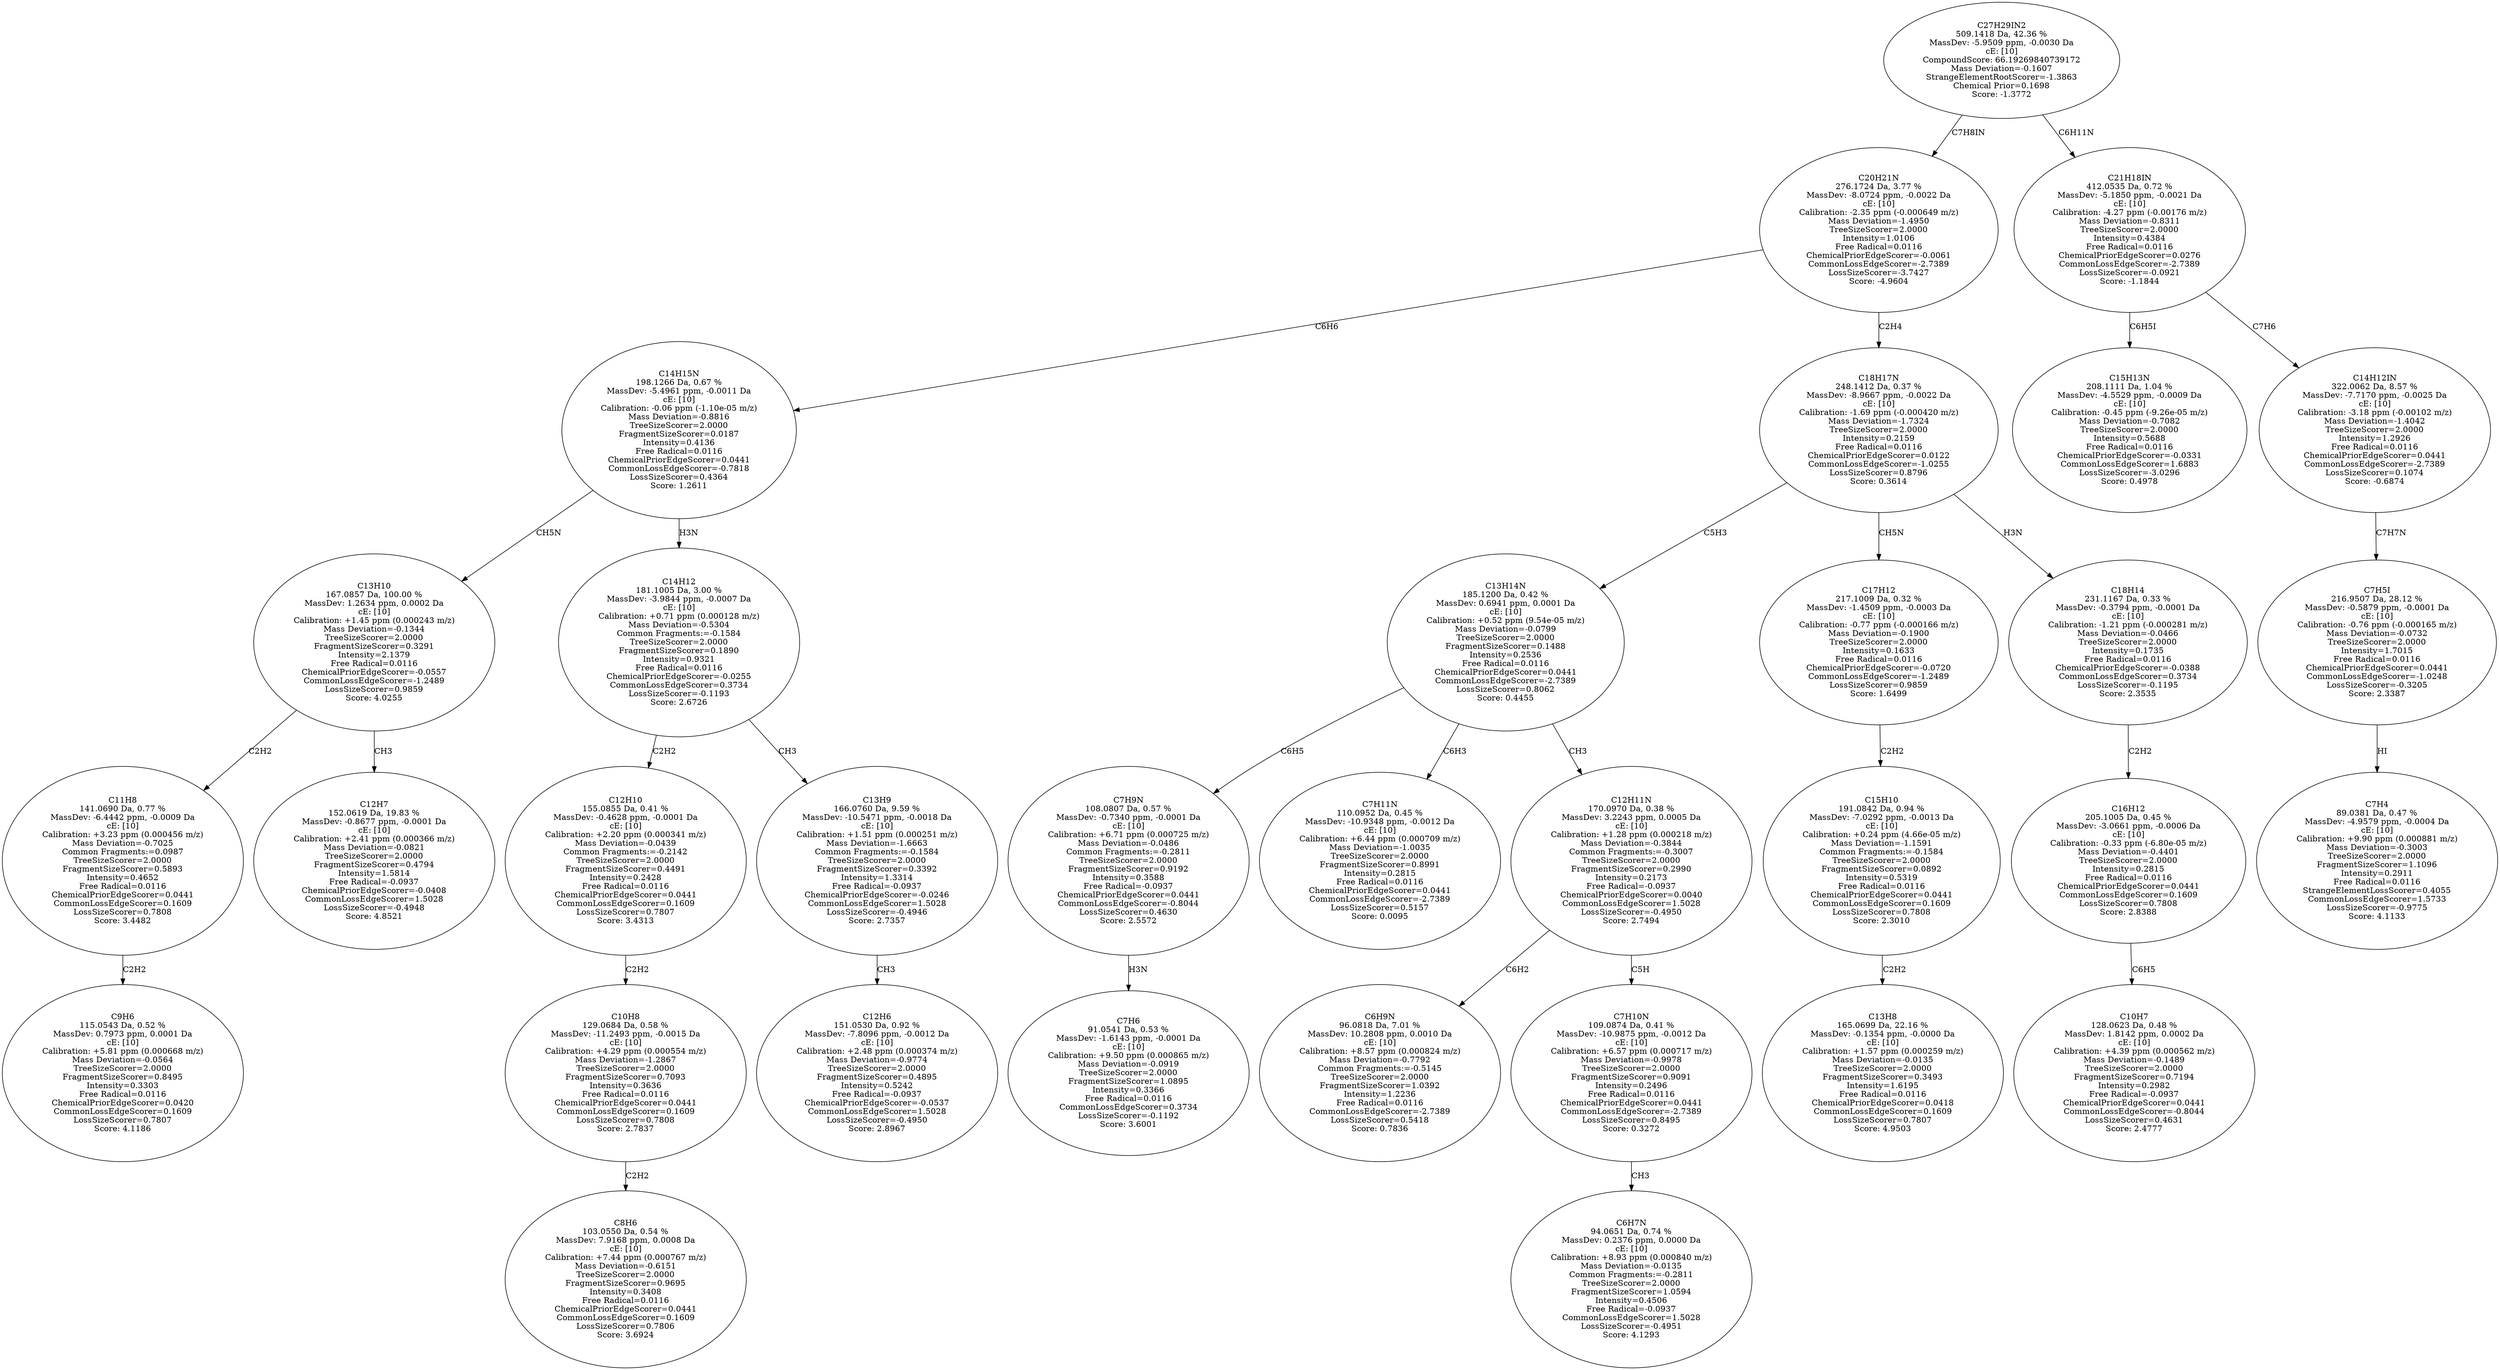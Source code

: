 strict digraph {
v1 [label="C9H6\n115.0543 Da, 0.52 %\nMassDev: 0.7973 ppm, 0.0001 Da\ncE: [10]\nCalibration: +5.81 ppm (0.000668 m/z)\nMass Deviation=-0.0564\nTreeSizeScorer=2.0000\nFragmentSizeScorer=0.8495\nIntensity=0.3303\nFree Radical=0.0116\nChemicalPriorEdgeScorer=0.0420\nCommonLossEdgeScorer=0.1609\nLossSizeScorer=0.7807\nScore: 4.1186"];
v2 [label="C11H8\n141.0690 Da, 0.77 %\nMassDev: -6.4442 ppm, -0.0009 Da\ncE: [10]\nCalibration: +3.23 ppm (0.000456 m/z)\nMass Deviation=-0.7025\nCommon Fragments:=0.0987\nTreeSizeScorer=2.0000\nFragmentSizeScorer=0.5893\nIntensity=0.4652\nFree Radical=0.0116\nChemicalPriorEdgeScorer=0.0441\nCommonLossEdgeScorer=0.1609\nLossSizeScorer=0.7808\nScore: 3.4482"];
v3 [label="C12H7\n152.0619 Da, 19.83 %\nMassDev: -0.8677 ppm, -0.0001 Da\ncE: [10]\nCalibration: +2.41 ppm (0.000366 m/z)\nMass Deviation=-0.0821\nTreeSizeScorer=2.0000\nFragmentSizeScorer=0.4794\nIntensity=1.5814\nFree Radical=-0.0937\nChemicalPriorEdgeScorer=-0.0408\nCommonLossEdgeScorer=1.5028\nLossSizeScorer=-0.4948\nScore: 4.8521"];
v4 [label="C13H10\n167.0857 Da, 100.00 %\nMassDev: 1.2634 ppm, 0.0002 Da\ncE: [10]\nCalibration: +1.45 ppm (0.000243 m/z)\nMass Deviation=-0.1344\nTreeSizeScorer=2.0000\nFragmentSizeScorer=0.3291\nIntensity=2.1379\nFree Radical=0.0116\nChemicalPriorEdgeScorer=-0.0557\nCommonLossEdgeScorer=-1.2489\nLossSizeScorer=0.9859\nScore: 4.0255"];
v5 [label="C8H6\n103.0550 Da, 0.54 %\nMassDev: 7.9168 ppm, 0.0008 Da\ncE: [10]\nCalibration: +7.44 ppm (0.000767 m/z)\nMass Deviation=-0.6151\nTreeSizeScorer=2.0000\nFragmentSizeScorer=0.9695\nIntensity=0.3408\nFree Radical=0.0116\nChemicalPriorEdgeScorer=0.0441\nCommonLossEdgeScorer=0.1609\nLossSizeScorer=0.7806\nScore: 3.6924"];
v6 [label="C10H8\n129.0684 Da, 0.58 %\nMassDev: -11.2493 ppm, -0.0015 Da\ncE: [10]\nCalibration: +4.29 ppm (0.000554 m/z)\nMass Deviation=-1.2867\nTreeSizeScorer=2.0000\nFragmentSizeScorer=0.7093\nIntensity=0.3636\nFree Radical=0.0116\nChemicalPriorEdgeScorer=0.0441\nCommonLossEdgeScorer=0.1609\nLossSizeScorer=0.7808\nScore: 2.7837"];
v7 [label="C12H10\n155.0855 Da, 0.41 %\nMassDev: -0.4628 ppm, -0.0001 Da\ncE: [10]\nCalibration: +2.20 ppm (0.000341 m/z)\nMass Deviation=-0.0439\nCommon Fragments:=-0.2142\nTreeSizeScorer=2.0000\nFragmentSizeScorer=0.4491\nIntensity=0.2428\nFree Radical=0.0116\nChemicalPriorEdgeScorer=0.0441\nCommonLossEdgeScorer=0.1609\nLossSizeScorer=0.7807\nScore: 3.4313"];
v8 [label="C12H6\n151.0530 Da, 0.92 %\nMassDev: -7.8096 ppm, -0.0012 Da\ncE: [10]\nCalibration: +2.48 ppm (0.000374 m/z)\nMass Deviation=-0.9774\nTreeSizeScorer=2.0000\nFragmentSizeScorer=0.4895\nIntensity=0.5242\nFree Radical=-0.0937\nChemicalPriorEdgeScorer=-0.0537\nCommonLossEdgeScorer=1.5028\nLossSizeScorer=-0.4950\nScore: 2.8967"];
v9 [label="C13H9\n166.0760 Da, 9.59 %\nMassDev: -10.5471 ppm, -0.0018 Da\ncE: [10]\nCalibration: +1.51 ppm (0.000251 m/z)\nMass Deviation=-1.6663\nCommon Fragments:=-0.1584\nTreeSizeScorer=2.0000\nFragmentSizeScorer=0.3392\nIntensity=1.3314\nFree Radical=-0.0937\nChemicalPriorEdgeScorer=-0.0246\nCommonLossEdgeScorer=1.5028\nLossSizeScorer=-0.4946\nScore: 2.7357"];
v10 [label="C14H12\n181.1005 Da, 3.00 %\nMassDev: -3.9844 ppm, -0.0007 Da\ncE: [10]\nCalibration: +0.71 ppm (0.000128 m/z)\nMass Deviation=-0.5304\nCommon Fragments:=-0.1584\nTreeSizeScorer=2.0000\nFragmentSizeScorer=0.1890\nIntensity=0.9321\nFree Radical=0.0116\nChemicalPriorEdgeScorer=-0.0255\nCommonLossEdgeScorer=0.3734\nLossSizeScorer=-0.1193\nScore: 2.6726"];
v11 [label="C14H15N\n198.1266 Da, 0.67 %\nMassDev: -5.4961 ppm, -0.0011 Da\ncE: [10]\nCalibration: -0.06 ppm (-1.10e-05 m/z)\nMass Deviation=-0.8816\nTreeSizeScorer=2.0000\nFragmentSizeScorer=0.0187\nIntensity=0.4136\nFree Radical=0.0116\nChemicalPriorEdgeScorer=0.0441\nCommonLossEdgeScorer=-0.7818\nLossSizeScorer=0.4364\nScore: 1.2611"];
v12 [label="C7H6\n91.0541 Da, 0.53 %\nMassDev: -1.6143 ppm, -0.0001 Da\ncE: [10]\nCalibration: +9.50 ppm (0.000865 m/z)\nMass Deviation=-0.0919\nTreeSizeScorer=2.0000\nFragmentSizeScorer=1.0895\nIntensity=0.3366\nFree Radical=0.0116\nCommonLossEdgeScorer=0.3734\nLossSizeScorer=-0.1192\nScore: 3.6001"];
v13 [label="C7H9N\n108.0807 Da, 0.57 %\nMassDev: -0.7340 ppm, -0.0001 Da\ncE: [10]\nCalibration: +6.71 ppm (0.000725 m/z)\nMass Deviation=-0.0486\nCommon Fragments:=-0.2811\nTreeSizeScorer=2.0000\nFragmentSizeScorer=0.9192\nIntensity=0.3588\nFree Radical=-0.0937\nChemicalPriorEdgeScorer=0.0441\nCommonLossEdgeScorer=-0.8044\nLossSizeScorer=0.4630\nScore: 2.5572"];
v14 [label="C7H11N\n110.0952 Da, 0.45 %\nMassDev: -10.9348 ppm, -0.0012 Da\ncE: [10]\nCalibration: +6.44 ppm (0.000709 m/z)\nMass Deviation=-1.0035\nTreeSizeScorer=2.0000\nFragmentSizeScorer=0.8991\nIntensity=0.2815\nFree Radical=0.0116\nChemicalPriorEdgeScorer=0.0441\nCommonLossEdgeScorer=-2.7389\nLossSizeScorer=0.5157\nScore: 0.0095"];
v15 [label="C6H9N\n96.0818 Da, 7.01 %\nMassDev: 10.2808 ppm, 0.0010 Da\ncE: [10]\nCalibration: +8.57 ppm (0.000824 m/z)\nMass Deviation=-0.7792\nCommon Fragments:=-0.5145\nTreeSizeScorer=2.0000\nFragmentSizeScorer=1.0392\nIntensity=1.2236\nFree Radical=0.0116\nCommonLossEdgeScorer=-2.7389\nLossSizeScorer=0.5418\nScore: 0.7836"];
v16 [label="C6H7N\n94.0651 Da, 0.74 %\nMassDev: 0.2376 ppm, 0.0000 Da\ncE: [10]\nCalibration: +8.93 ppm (0.000840 m/z)\nMass Deviation=-0.0135\nCommon Fragments:=-0.2811\nTreeSizeScorer=2.0000\nFragmentSizeScorer=1.0594\nIntensity=0.4506\nFree Radical=-0.0937\nCommonLossEdgeScorer=1.5028\nLossSizeScorer=-0.4951\nScore: 4.1293"];
v17 [label="C7H10N\n109.0874 Da, 0.41 %\nMassDev: -10.9875 ppm, -0.0012 Da\ncE: [10]\nCalibration: +6.57 ppm (0.000717 m/z)\nMass Deviation=-0.9978\nTreeSizeScorer=2.0000\nFragmentSizeScorer=0.9091\nIntensity=0.2496\nFree Radical=0.0116\nChemicalPriorEdgeScorer=0.0441\nCommonLossEdgeScorer=-2.7389\nLossSizeScorer=0.8495\nScore: 0.3272"];
v18 [label="C12H11N\n170.0970 Da, 0.38 %\nMassDev: 3.2243 ppm, 0.0005 Da\ncE: [10]\nCalibration: +1.28 ppm (0.000218 m/z)\nMass Deviation=-0.3844\nCommon Fragments:=-0.3007\nTreeSizeScorer=2.0000\nFragmentSizeScorer=0.2990\nIntensity=0.2173\nFree Radical=-0.0937\nChemicalPriorEdgeScorer=0.0040\nCommonLossEdgeScorer=1.5028\nLossSizeScorer=-0.4950\nScore: 2.7494"];
v19 [label="C13H14N\n185.1200 Da, 0.42 %\nMassDev: 0.6941 ppm, 0.0001 Da\ncE: [10]\nCalibration: +0.52 ppm (9.54e-05 m/z)\nMass Deviation=-0.0799\nTreeSizeScorer=2.0000\nFragmentSizeScorer=0.1488\nIntensity=0.2536\nFree Radical=0.0116\nChemicalPriorEdgeScorer=0.0441\nCommonLossEdgeScorer=-2.7389\nLossSizeScorer=0.8062\nScore: 0.4455"];
v20 [label="C13H8\n165.0699 Da, 22.16 %\nMassDev: -0.1354 ppm, -0.0000 Da\ncE: [10]\nCalibration: +1.57 ppm (0.000259 m/z)\nMass Deviation=-0.0135\nTreeSizeScorer=2.0000\nFragmentSizeScorer=0.3493\nIntensity=1.6195\nFree Radical=0.0116\nChemicalPriorEdgeScorer=0.0418\nCommonLossEdgeScorer=0.1609\nLossSizeScorer=0.7807\nScore: 4.9503"];
v21 [label="C15H10\n191.0842 Da, 0.94 %\nMassDev: -7.0292 ppm, -0.0013 Da\ncE: [10]\nCalibration: +0.24 ppm (4.66e-05 m/z)\nMass Deviation=-1.1591\nCommon Fragments:=-0.1584\nTreeSizeScorer=2.0000\nFragmentSizeScorer=0.0892\nIntensity=0.5319\nFree Radical=0.0116\nChemicalPriorEdgeScorer=0.0441\nCommonLossEdgeScorer=0.1609\nLossSizeScorer=0.7808\nScore: 2.3010"];
v22 [label="C17H12\n217.1009 Da, 0.32 %\nMassDev: -1.4509 ppm, -0.0003 Da\ncE: [10]\nCalibration: -0.77 ppm (-0.000166 m/z)\nMass Deviation=-0.1900\nTreeSizeScorer=2.0000\nIntensity=0.1633\nFree Radical=0.0116\nChemicalPriorEdgeScorer=-0.0720\nCommonLossEdgeScorer=-1.2489\nLossSizeScorer=0.9859\nScore: 1.6499"];
v23 [label="C10H7\n128.0623 Da, 0.48 %\nMassDev: 1.8142 ppm, 0.0002 Da\ncE: [10]\nCalibration: +4.39 ppm (0.000562 m/z)\nMass Deviation=-0.1489\nTreeSizeScorer=2.0000\nFragmentSizeScorer=0.7194\nIntensity=0.2982\nFree Radical=-0.0937\nChemicalPriorEdgeScorer=0.0441\nCommonLossEdgeScorer=-0.8044\nLossSizeScorer=0.4631\nScore: 2.4777"];
v24 [label="C16H12\n205.1005 Da, 0.45 %\nMassDev: -3.0661 ppm, -0.0006 Da\ncE: [10]\nCalibration: -0.33 ppm (-6.80e-05 m/z)\nMass Deviation=-0.4401\nTreeSizeScorer=2.0000\nIntensity=0.2815\nFree Radical=0.0116\nChemicalPriorEdgeScorer=0.0441\nCommonLossEdgeScorer=0.1609\nLossSizeScorer=0.7808\nScore: 2.8388"];
v25 [label="C18H14\n231.1167 Da, 0.33 %\nMassDev: -0.3794 ppm, -0.0001 Da\ncE: [10]\nCalibration: -1.21 ppm (-0.000281 m/z)\nMass Deviation=-0.0466\nTreeSizeScorer=2.0000\nIntensity=0.1735\nFree Radical=0.0116\nChemicalPriorEdgeScorer=-0.0388\nCommonLossEdgeScorer=0.3734\nLossSizeScorer=-0.1195\nScore: 2.3535"];
v26 [label="C18H17N\n248.1412 Da, 0.37 %\nMassDev: -8.9667 ppm, -0.0022 Da\ncE: [10]\nCalibration: -1.69 ppm (-0.000420 m/z)\nMass Deviation=-1.7324\nTreeSizeScorer=2.0000\nIntensity=0.2159\nFree Radical=0.0116\nChemicalPriorEdgeScorer=0.0122\nCommonLossEdgeScorer=-1.0255\nLossSizeScorer=0.8796\nScore: 0.3614"];
v27 [label="C20H21N\n276.1724 Da, 3.77 %\nMassDev: -8.0724 ppm, -0.0022 Da\ncE: [10]\nCalibration: -2.35 ppm (-0.000649 m/z)\nMass Deviation=-1.4950\nTreeSizeScorer=2.0000\nIntensity=1.0106\nFree Radical=0.0116\nChemicalPriorEdgeScorer=-0.0061\nCommonLossEdgeScorer=-2.7389\nLossSizeScorer=-3.7427\nScore: -4.9604"];
v28 [label="C15H13N\n208.1111 Da, 1.04 %\nMassDev: -4.5529 ppm, -0.0009 Da\ncE: [10]\nCalibration: -0.45 ppm (-9.26e-05 m/z)\nMass Deviation=-0.7082\nTreeSizeScorer=2.0000\nIntensity=0.5688\nFree Radical=0.0116\nChemicalPriorEdgeScorer=-0.0331\nCommonLossEdgeScorer=1.6883\nLossSizeScorer=-3.0296\nScore: 0.4978"];
v29 [label="C7H4\n89.0381 Da, 0.47 %\nMassDev: -4.9579 ppm, -0.0004 Da\ncE: [10]\nCalibration: +9.90 ppm (0.000881 m/z)\nMass Deviation=-0.3003\nTreeSizeScorer=2.0000\nFragmentSizeScorer=1.1096\nIntensity=0.2911\nFree Radical=0.0116\nStrangeElementLossScorer=0.4055\nCommonLossEdgeScorer=1.5733\nLossSizeScorer=-0.9775\nScore: 4.1133"];
v30 [label="C7H5I\n216.9507 Da, 28.12 %\nMassDev: -0.5879 ppm, -0.0001 Da\ncE: [10]\nCalibration: -0.76 ppm (-0.000165 m/z)\nMass Deviation=-0.0732\nTreeSizeScorer=2.0000\nIntensity=1.7015\nFree Radical=0.0116\nChemicalPriorEdgeScorer=0.0441\nCommonLossEdgeScorer=-1.0248\nLossSizeScorer=-0.3205\nScore: 2.3387"];
v31 [label="C14H12IN\n322.0062 Da, 8.57 %\nMassDev: -7.7170 ppm, -0.0025 Da\ncE: [10]\nCalibration: -3.18 ppm (-0.00102 m/z)\nMass Deviation=-1.4042\nTreeSizeScorer=2.0000\nIntensity=1.2926\nFree Radical=0.0116\nChemicalPriorEdgeScorer=0.0441\nCommonLossEdgeScorer=-2.7389\nLossSizeScorer=0.1074\nScore: -0.6874"];
v32 [label="C21H18IN\n412.0535 Da, 0.72 %\nMassDev: -5.1850 ppm, -0.0021 Da\ncE: [10]\nCalibration: -4.27 ppm (-0.00176 m/z)\nMass Deviation=-0.8311\nTreeSizeScorer=2.0000\nIntensity=0.4384\nFree Radical=0.0116\nChemicalPriorEdgeScorer=0.0276\nCommonLossEdgeScorer=-2.7389\nLossSizeScorer=-0.0921\nScore: -1.1844"];
v33 [label="C27H29IN2\n509.1418 Da, 42.36 %\nMassDev: -5.9509 ppm, -0.0030 Da\ncE: [10]\nCompoundScore: 66.19269840739172\nMass Deviation=-0.1607\nStrangeElementRootScorer=-1.3863\nChemical Prior=0.1698\nScore: -1.3772"];
v2 -> v1 [label="C2H2"];
v4 -> v2 [label="C2H2"];
v4 -> v3 [label="CH3"];
v11 -> v4 [label="CH5N"];
v6 -> v5 [label="C2H2"];
v7 -> v6 [label="C2H2"];
v10 -> v7 [label="C2H2"];
v9 -> v8 [label="CH3"];
v10 -> v9 [label="CH3"];
v11 -> v10 [label="H3N"];
v27 -> v11 [label="C6H6"];
v13 -> v12 [label="H3N"];
v19 -> v13 [label="C6H5"];
v19 -> v14 [label="C6H3"];
v18 -> v15 [label="C6H2"];
v17 -> v16 [label="CH3"];
v18 -> v17 [label="C5H"];
v19 -> v18 [label="CH3"];
v26 -> v19 [label="C5H3"];
v21 -> v20 [label="C2H2"];
v22 -> v21 [label="C2H2"];
v26 -> v22 [label="CH5N"];
v24 -> v23 [label="C6H5"];
v25 -> v24 [label="C2H2"];
v26 -> v25 [label="H3N"];
v27 -> v26 [label="C2H4"];
v33 -> v27 [label="C7H8IN"];
v32 -> v28 [label="C6H5I"];
v30 -> v29 [label="HI"];
v31 -> v30 [label="C7H7N"];
v32 -> v31 [label="C7H6"];
v33 -> v32 [label="C6H11N"];
}